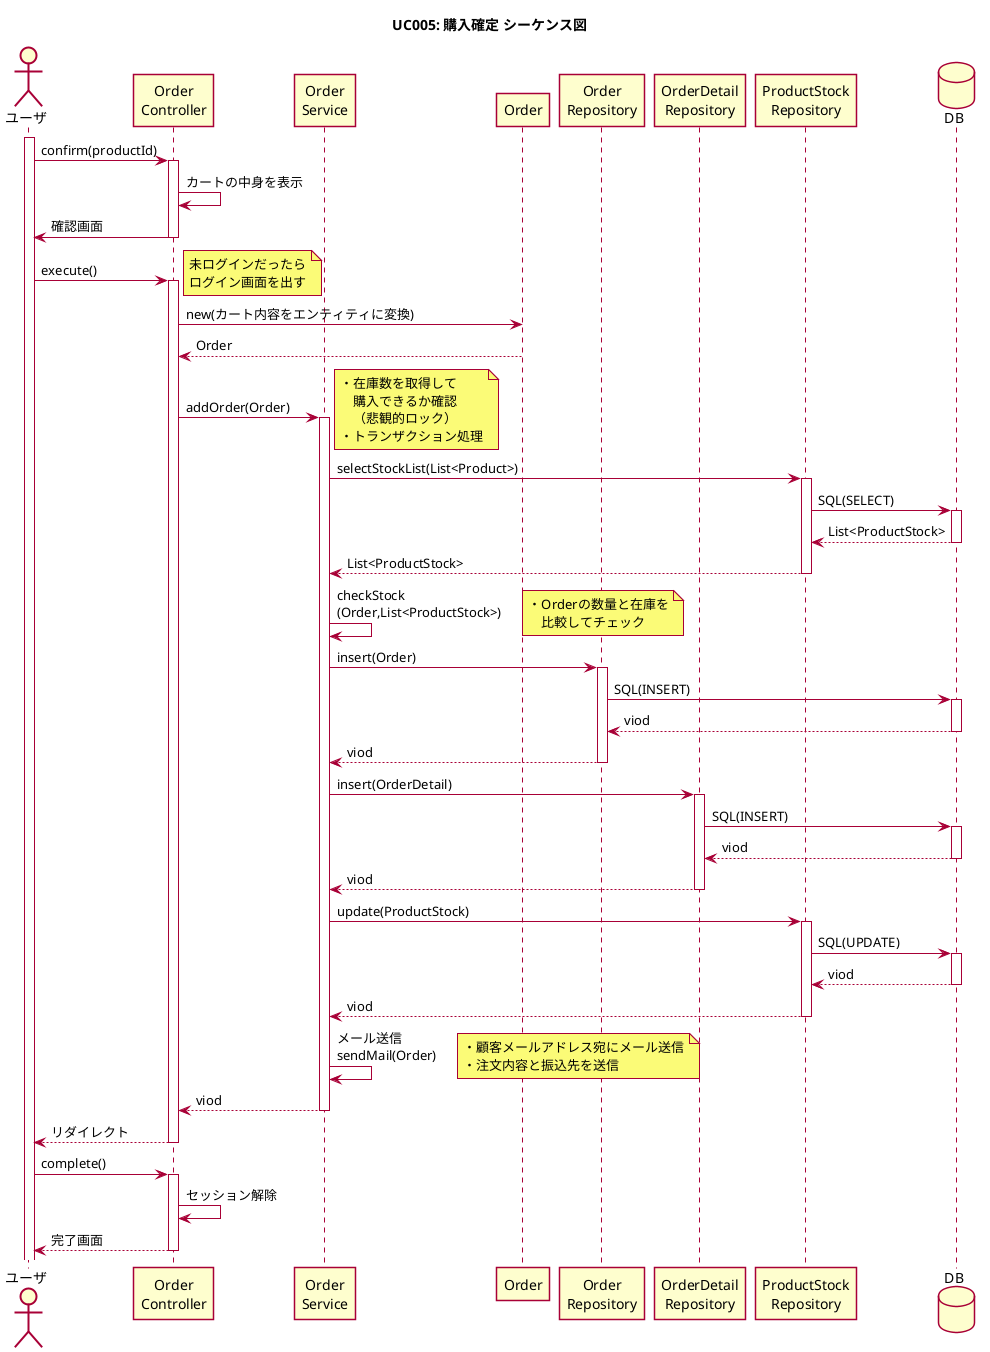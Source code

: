@startuml
skin rose
title UC005: 購入確定 シーケンス図
skinparam shadowing false
actor "ユーザ" as user
activate user
participant "Order\nController" as ctrl
participant "Order\nService" as svc
participant "Order" as od
participant "Order\nRepository" as repo1
participant "OrderDetail\nRepository" as repo2
' participant "OrderStatus\nRepository" as repo3
participant "ProductStock\nRepository" as repo4
database DB as db

' 確認画面
user -> ctrl ++ : confirm(productId)
ctrl -> ctrl : カートの中身を表示
ctrl -> user -- : 確認画面

' 完了画面
user -> ctrl ++ : execute()
note right
    未ログインだったら
    ログイン画面を出す
end note
ctrl -> od : new(カート内容をエンティティに変換)
ctrl <-- od : Order
ctrl -> svc ++ : addOrder(Order)
note right
    ・在庫数を取得して
    　購入できるか確認
    　（悲観的ロック）
    ・トランザクション処理
end note
svc -> repo4 ++ : selectStockList(List<Product>)
repo4 -> db ++ : SQL(SELECT)
repo4 <-- db -- : List<ProductStock>
svc <-- repo4 -- : List<ProductStock>
svc -> svc : checkStock\n(Order,List<ProductStock>)
note right
    ・Orderの数量と在庫を
    　比較してチェック
end note
svc -> repo1 ++ : insert(Order)
repo1 -> db ++ : SQL(INSERT)
repo1 <-- db -- : viod
svc <-- repo1 -- : viod
svc -> repo2 ++ : insert(OrderDetail)
repo2 -> db ++ : SQL(INSERT)
repo2 <-- db -- : viod
svc <-- repo2 -- : viod
svc -> repo4 ++ : update(ProductStock)
repo4 -> db ++ : SQL(UPDATE)
repo4 <-- db -- : viod
svc <-- repo4 -- : viod 
svc -> svc : メール送信\nsendMail(Order)
note right
    ・顧客メールアドレス宛にメール送信
    ・注文内容と振込先を送信
end note
ctrl <-- svc -- : viod
user <-- ctrl -- : リダイレクト
user -> ctrl ++ : complete()
ctrl -> ctrl : セッション解除
ctrl --> user -- : 完了画面

@enduml